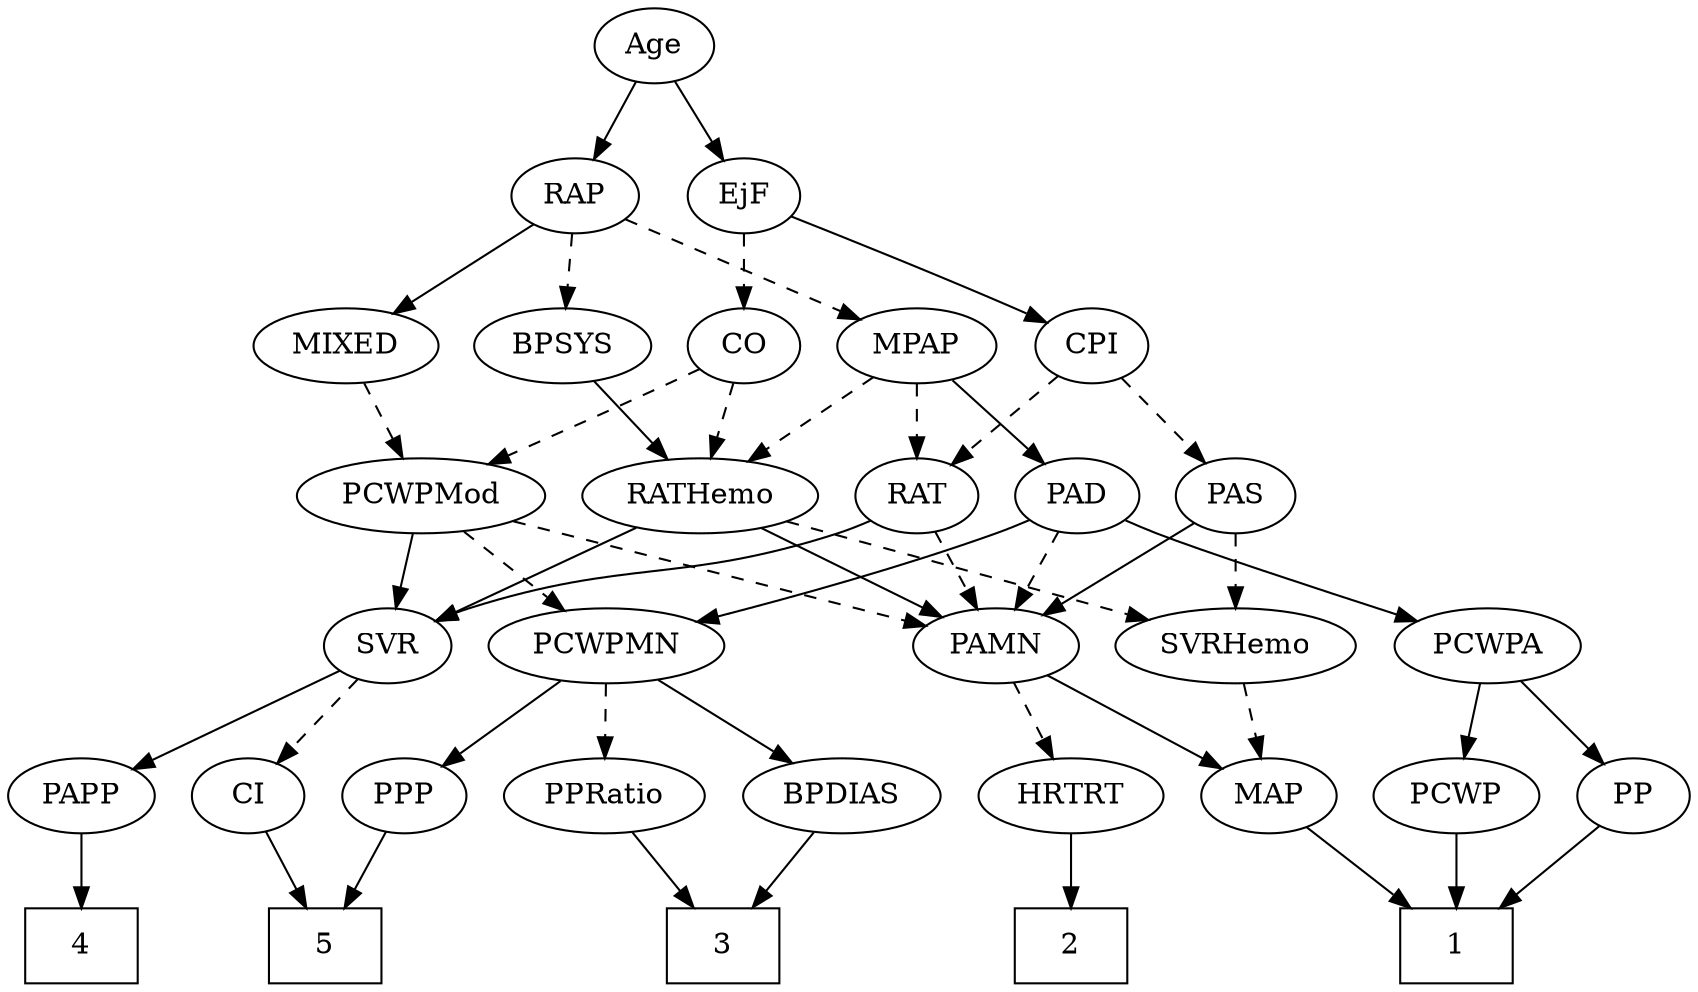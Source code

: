 strict digraph {
	graph [bb="0,0,763.69,468"];
	node [label="\N"];
	1	[height=0.5,
		pos="223.05,18",
		shape=box,
		width=0.75];
	2	[height=0.5,
		pos="138.05,18",
		shape=box,
		width=0.75];
	3	[height=0.5,
		pos="674.05,18",
		shape=box,
		width=0.75];
	4	[height=0.5,
		pos="388.05,18",
		shape=box,
		width=0.75];
	5	[height=0.5,
		pos="501.05,18",
		shape=box,
		width=0.75];
	Age	[height=0.5,
		pos="269.05,450",
		width=0.75];
	EjF	[height=0.5,
		pos="233.05,378",
		width=0.75];
	Age -> EjF	[pos="e,241.35,395.15 260.7,432.76 256.33,424.28 250.9,413.71 246,404.2",
		style=solid];
	RAP	[height=0.5,
		pos="311.05,378",
		width=0.77632];
	Age -> RAP	[pos="e,301.26,395.31 278.58,433.12 283.71,424.56 290.17,413.8 295.97,404.13",
		style=solid];
	CO	[height=0.5,
		pos="233.05,306",
		width=0.75];
	EjF -> CO	[pos="e,233.05,324.1 233.05,359.7 233.05,351.98 233.05,342.71 233.05,334.11",
		style=dashed];
	CPI	[height=0.5,
		pos="73.046,306",
		width=0.75];
	EjF -> CPI	[pos="e,94.305,317.2 210.54,367.68 185.61,357.28 144.28,339.84 109.05,324 107.25,323.19 105.41,322.35 103.55,321.5",
		style=solid];
	MIXED	[height=0.5,
		pos="412.05,306",
		width=1.1193];
	RAP -> MIXED	[pos="e,391.2,321.45 329.57,364.16 344.41,353.88 365.51,339.25 382.65,327.37",
		style=solid];
	MPAP	[height=0.5,
		pos="153.05,306",
		width=0.97491];
	RAP -> MPAP	[pos="e,178.64,318.34 288.74,367.12 262.57,355.52 218.84,336.15 188.12,322.54",
		style=dashed];
	BPSYS	[height=0.5,
		pos="316.05,306",
		width=1.0471];
	RAP -> BPSYS	[pos="e,314.82,324.1 312.28,359.7 312.83,351.98 313.49,342.71 314.11,334.11",
		style=dashed];
	PCWPMod	[height=0.5,
		pos="412.05,234",
		width=1.4443];
	MIXED -> PCWPMod	[pos="e,412.05,252.1 412.05,287.7 412.05,279.98 412.05,270.71 412.05,262.11",
		style=dashed];
	PAD	[height=0.5,
		pos="313.05,234",
		width=0.79437];
	MPAP -> PAD	[pos="e,290.16,245.29 179.26,293.71 203.99,283.03 242.08,266.53 275.05,252 276.88,251.19 278.76,250.36 280.66,249.51",
		style=solid];
	RATHemo	[height=0.5,
		pos="217.05,234",
		width=1.3721];
	MPAP -> RATHemo	[pos="e,201.99,251.47 167.25,289.46 175.47,280.48 185.98,268.98 195.22,258.87",
		style=dashed];
	RAT	[height=0.5,
		pos="122.05,234",
		width=0.75827];
	MPAP -> RAT	[pos="e,129.48,251.79 145.54,288.05 141.96,279.97 137.6,270.12 133.61,261.11",
		style=dashed];
	BPSYS -> RATHemo	[pos="e,238.56,250.21 295.53,290.5 281.48,280.56 262.62,267.23 246.91,256.12",
		style=solid];
	PAMN	[height=0.5,
		pos="154.05,162",
		width=1.011];
	PAD -> PAMN	[pos="e,180.51,174.52 290.15,222.72 285.17,220.5 279.94,218.16 275.05,216 246.48,203.35 214.05,189.16 189.96,178.64",
		style=dashed];
	PCWPA	[height=0.5,
		pos="301.05,162",
		width=1.1555];
	PAD -> PCWPA	[pos="e,304.01,180.28 310.14,216.05 308.82,208.35 307.22,199.03 305.74,190.36",
		style=solid];
	PCWPMN	[height=0.5,
		pos="537.05,162",
		width=1.3902];
	PAD -> PCWPMN	[pos="e,496.61,172.74 335.33,222.39 340.44,220.14 345.88,217.88 351.05,216 396.23,199.55 449.06,184.92 486.85,175.22",
		style=solid];
	CO -> RATHemo	[pos="e,220.99,252.28 229.17,288.05 227.39,280.26 225.23,270.82 223.24,262.08",
		style=dashed];
	CO -> PCWPMod	[pos="e,376.45,247.23 254.23,294.63 259.06,292.36 264.2,290.04 269.05,288 301.36,274.41 338.49,260.7 366.82,250.63",
		style=dashed];
	PAS	[height=0.5,
		pos="50.046,234",
		width=0.75];
	PAS -> PAMN	[pos="e,133.11,177.09 68.639,220.49 84.204,210.01 106.69,194.87 124.69,182.76",
		style=solid];
	SVRHemo	[height=0.5,
		pos="50.046,162",
		width=1.3902];
	PAS -> SVRHemo	[pos="e,50.046,180.1 50.046,215.7 50.046,207.98 50.046,198.71 50.046,190.11",
		style=dashed];
	MAP	[height=0.5,
		pos="50.046,90",
		width=0.84854];
	PAMN -> MAP	[pos="e,69.653,104.2 133,146.83 117.23,136.22 95.489,121.59 78.22,109.96",
		style=solid];
	HRTRT	[height=0.5,
		pos="138.05,90",
		width=1.1013];
	PAMN -> HRTRT	[pos="e,141.99,108.28 150.17,144.05 148.39,136.26 146.23,126.82 144.24,118.08",
		style=dashed];
	RATHemo -> PAMN	[pos="e,168.14,178.67 202.43,216.76 194.29,207.71 184,196.29 175.01,186.3",
		style=solid];
	SVR	[height=0.5,
		pos="389.05,162",
		width=0.77632];
	RATHemo -> SVR	[pos="e,367.22,173.27 250.27,220.56 277.73,210.13 317.64,194.64 352.05,180 353.9,179.21 355.8,178.39 357.71,177.55",
		style=solid];
	RATHemo -> SVRHemo	[pos="e,81.316,176.11 185.63,219.83 158.81,208.59 120.04,192.34 90.827,180.09",
		style=dashed];
	CPI -> PAS	[pos="e,55.562,251.79 67.478,288.05 64.851,280.06 61.654,270.33 58.72,261.4",
		style=dashed];
	CPI -> RAT	[pos="e,110.86,250.98 83.92,289.46 90.113,280.62 98.01,269.34 105.01,259.34",
		style=dashed];
	RAT -> PAMN	[pos="e,146.29,179.96 129.63,216.41 133.36,208.25 137.94,198.22 142.13,189.07",
		style=dashed];
	RAT -> SVR	[pos="e,367.88,173.81 143.21,222.19 148.3,219.9 153.79,217.67 159.05,216 242.21,189.59 268.88,206.41 352.05,180 354.18,179.32 356.35,178.55 \
358.52,177.72",
		style=solid];
	CI	[height=0.5,
		pos="465.05,90",
		width=0.75];
	SVR -> CI	[pos="e,449.69,105.14 404.43,146.83 415.24,136.87 429.9,123.37 442.1,112.14",
		style=dashed];
	PAPP	[height=0.5,
		pos="388.05,90",
		width=0.88464];
	SVR -> PAPP	[pos="e,388.29,108.1 388.8,143.7 388.69,135.98 388.56,126.71 388.43,118.11",
		style=solid];
	PCWPMod -> PAMN	[pos="e,185.46,171.36 373.01,222.07 365.71,220.04 358.15,217.95 351.05,216 297.31,201.28 235.23,184.64 195.35,174",
		style=dashed];
	PCWPMod -> SVR	[pos="e,394.56,179.79 406.48,216.05 403.85,208.06 400.65,198.33 397.72,189.4",
		style=solid];
	PCWPMod -> PCWPMN	[pos="e,510.88,177.65 438.25,218.33 456.75,207.97 481.74,193.97 501.96,182.65",
		style=dashed];
	PP	[height=0.5,
		pos="223.05,90",
		width=0.75];
	PCWPA -> PP	[pos="e,238.46,104.83 283.73,145.46 272.62,135.49 258.05,122.41 245.97,111.58",
		style=solid];
	PCWP	[height=0.5,
		pos="303.05,90",
		width=0.97491];
	PCWPA -> PCWP	[pos="e,302.56,108.1 301.54,143.7 301.76,135.98 302.03,126.71 302.27,118.11",
		style=solid];
	BPDIAS	[height=0.5,
		pos="624.05,90",
		width=1.1735];
	PCWPMN -> BPDIAS	[pos="e,604.98,106.34 556.79,145.12 568.63,135.59 583.87,123.33 596.84,112.89",
		style=solid];
	PPP	[height=0.5,
		pos="537.05,90",
		width=0.75];
	PCWPMN -> PPP	[pos="e,537.05,108.1 537.05,143.7 537.05,135.98 537.05,126.71 537.05,118.11",
		style=solid];
	PPRatio	[height=0.5,
		pos="724.05,90",
		width=1.1013];
	PCWPMN -> PPRatio	[pos="e,694.29,102.14 570.48,148.49 602.51,136.5 650.85,118.4 684.72,105.72",
		style=dashed];
	SVRHemo -> MAP	[pos="e,50.046,108.1 50.046,143.7 50.046,135.98 50.046,126.71 50.046,118.11",
		style=dashed];
	BPDIAS -> 3	[pos="e,661.58,36.447 635.89,72.411 641.82,64.115 649.12,53.891 655.75,44.615",
		style=solid];
	MAP -> 1	[pos="e,195.99,29.388 73.915,78.441 78.901,76.278 84.135,74.041 89.046,72 121.86,58.362 159.52,43.54 186.54,33.047",
		style=solid];
	PP -> 1	[pos="e,223.05,36.104 223.05,71.697 223.05,63.983 223.05,54.712 223.05,46.112",
		style=solid];
	PPP -> 5	[pos="e,509.85,36.124 528.7,72.765 524.5,64.611 519.32,54.529 514.57,45.307",
		style=solid];
	PPRatio -> 3	[pos="e,686.28,36.124 712.45,72.765 706.44,64.354 698.97,53.89 692.21,44.436",
		style=solid];
	PCWP -> 1	[pos="e,242.52,36.04 286.08,74.155 275.62,65.003 261.97,53.061 250.05,42.631",
		style=solid];
	CI -> 5	[pos="e,492.24,36.124 473.4,72.765 477.59,64.611 482.77,54.529 487.52,45.307",
		style=solid];
	PAPP -> 4	[pos="e,388.05,36.104 388.05,71.697 388.05,63.983 388.05,54.712 388.05,46.112",
		style=solid];
	HRTRT -> 2	[pos="e,138.05,36.104 138.05,71.697 138.05,63.983 138.05,54.712 138.05,46.112",
		style=solid];
}
